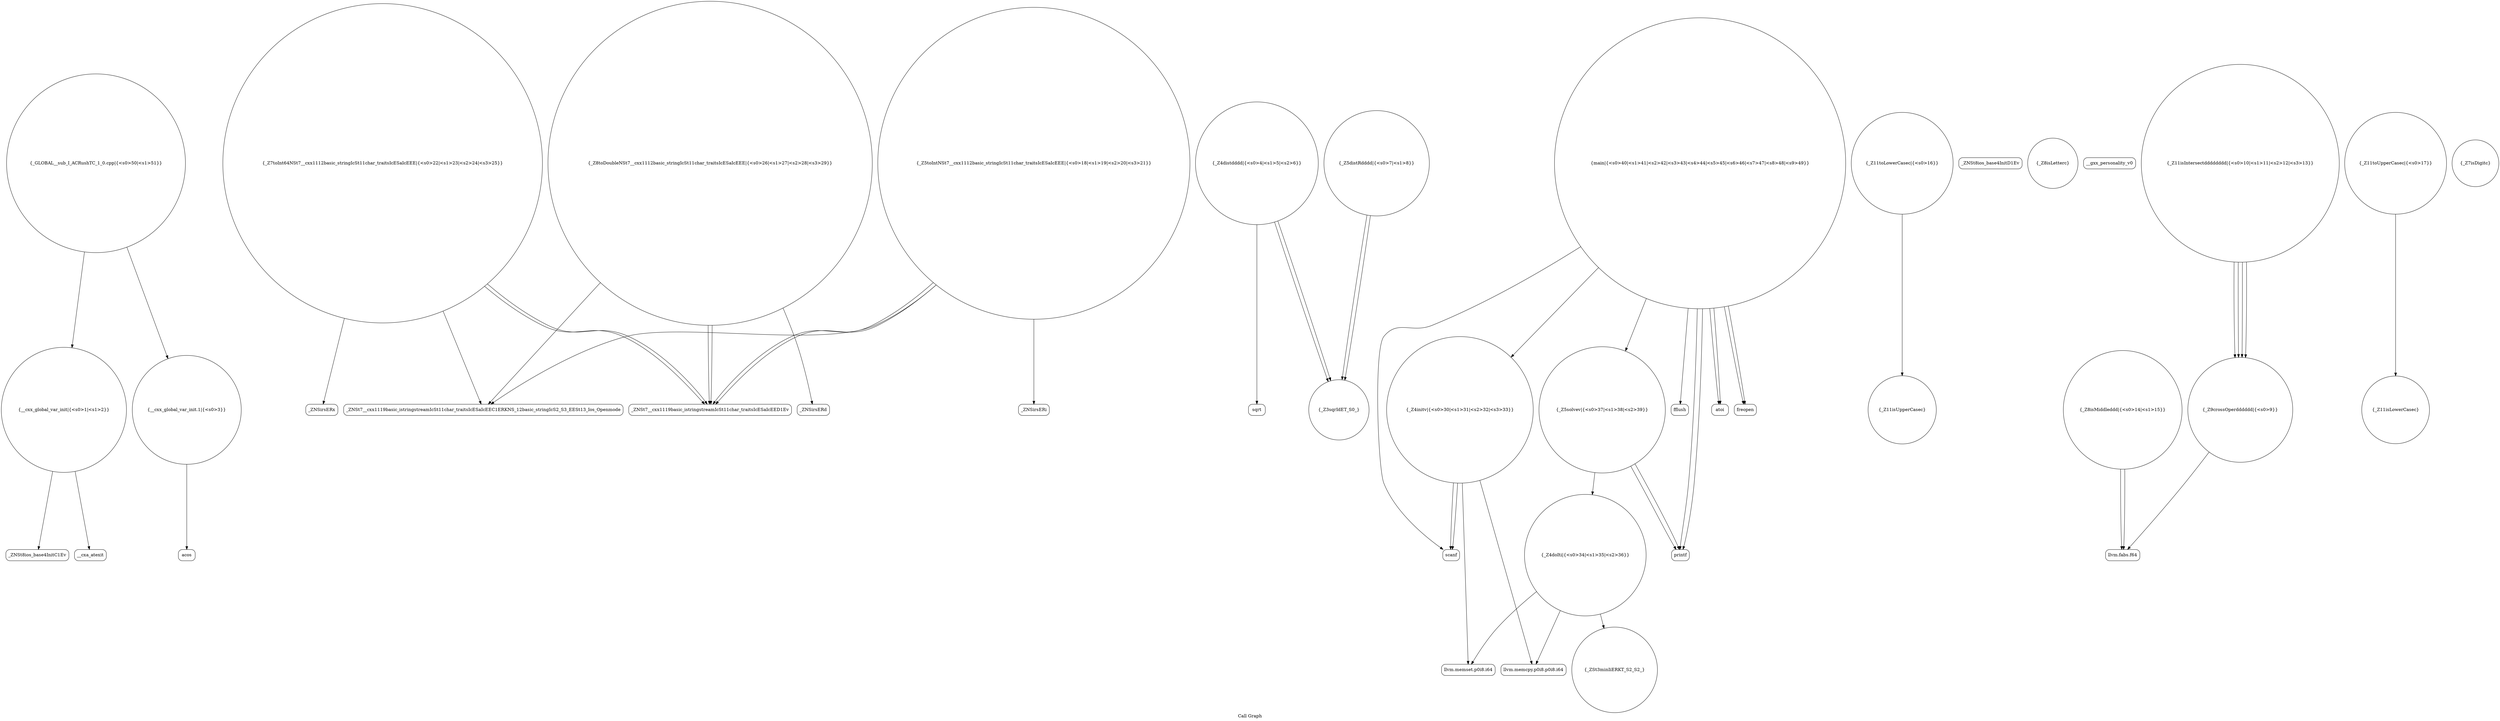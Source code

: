 digraph "Call Graph" {
	label="Call Graph";

	Node0x55645827cbb0 [shape=record,shape=circle,label="{__cxx_global_var_init|{<s0>1|<s1>2}}"];
	Node0x55645827cbb0:s0 -> Node0x55645827cc30[color=black];
	Node0x55645827cbb0:s1 -> Node0x55645835d330[color=black];
	Node0x55645835deb0 [shape=record,shape=Mrecord,label="{_ZNSirsERx}"];
	Node0x55645835d530 [shape=record,shape=Mrecord,label="{sqrt}"];
	Node0x55645835e230 [shape=record,shape=circle,label="{_Z4doIti|{<s0>34|<s1>35|<s2>36}}"];
	Node0x55645835e230:s0 -> Node0x55645835e1b0[color=black];
	Node0x55645835e230:s1 -> Node0x55645835e130[color=black];
	Node0x55645835e230:s2 -> Node0x55645835e2b0[color=black];
	Node0x55645835d8b0 [shape=record,shape=circle,label="{_Z11isUpperCasec}"];
	Node0x55645835e5b0 [shape=record,shape=Mrecord,label="{fflush}"];
	Node0x55645835dc30 [shape=record,shape=Mrecord,label="{_ZNSt7__cxx1119basic_istringstreamIcSt11char_traitsIcESaIcEEC1ERKNS_12basic_stringIcS2_S3_EESt13_Ios_Openmode}"];
	Node0x55645835d2b0 [shape=record,shape=Mrecord,label="{_ZNSt8ios_base4InitD1Ev}"];
	Node0x55645835dfb0 [shape=record,shape=Mrecord,label="{_ZNSirsERd}"];
	Node0x55645835d630 [shape=record,shape=circle,label="{_Z5distRdddd|{<s0>7|<s1>8}}"];
	Node0x55645835d630:s0 -> Node0x55645835d5b0[color=black];
	Node0x55645835d630:s1 -> Node0x55645835d5b0[color=black];
	Node0x55645835e330 [shape=record,shape=circle,label="{_Z5solvev|{<s0>37|<s1>38|<s2>39}}"];
	Node0x55645835e330:s0 -> Node0x55645835e3b0[color=black];
	Node0x55645835e330:s1 -> Node0x55645835e230[color=black];
	Node0x55645835e330:s2 -> Node0x55645835e3b0[color=black];
	Node0x55645835d9b0 [shape=record,shape=circle,label="{_Z8isLetterc}"];
	Node0x55645835dd30 [shape=record,shape=Mrecord,label="{__gxx_personality_v0}"];
	Node0x55645835d3b0 [shape=record,shape=circle,label="{__cxx_global_var_init.1|{<s0>3}}"];
	Node0x55645835d3b0:s0 -> Node0x55645835d430[color=black];
	Node0x55645835e0b0 [shape=record,shape=Mrecord,label="{scanf}"];
	Node0x55645835d730 [shape=record,shape=Mrecord,label="{llvm.fabs.f64}"];
	Node0x55645835e430 [shape=record,shape=circle,label="{main|{<s0>40|<s1>41|<s2>42|<s3>43|<s4>44|<s5>45|<s6>46|<s7>47|<s8>48|<s9>49}}"];
	Node0x55645835e430:s0 -> Node0x55645835e4b0[color=black];
	Node0x55645835e430:s1 -> Node0x55645835e4b0[color=black];
	Node0x55645835e430:s2 -> Node0x55645835e3b0[color=black];
	Node0x55645835e430:s3 -> Node0x55645835e530[color=black];
	Node0x55645835e430:s4 -> Node0x55645835e530[color=black];
	Node0x55645835e430:s5 -> Node0x55645835e0b0[color=black];
	Node0x55645835e430:s6 -> Node0x55645835e030[color=black];
	Node0x55645835e430:s7 -> Node0x55645835e3b0[color=black];
	Node0x55645835e430:s8 -> Node0x55645835e330[color=black];
	Node0x55645835e430:s9 -> Node0x55645835e5b0[color=black];
	Node0x55645835dab0 [shape=record,shape=circle,label="{_Z11toLowerCasec|{<s0>16}}"];
	Node0x55645835dab0:s0 -> Node0x55645835d8b0[color=black];
	Node0x55645835de30 [shape=record,shape=circle,label="{_Z7toInt64NSt7__cxx1112basic_stringIcSt11char_traitsIcESaIcEEE|{<s0>22|<s1>23|<s2>24|<s3>25}}"];
	Node0x55645835de30:s0 -> Node0x55645835dc30[color=black];
	Node0x55645835de30:s1 -> Node0x55645835deb0[color=black];
	Node0x55645835de30:s2 -> Node0x55645835ddb0[color=black];
	Node0x55645835de30:s3 -> Node0x55645835ddb0[color=black];
	Node0x55645835d4b0 [shape=record,shape=circle,label="{_Z4distdddd|{<s0>4|<s1>5|<s2>6}}"];
	Node0x55645835d4b0:s0 -> Node0x55645835d5b0[color=black];
	Node0x55645835d4b0:s1 -> Node0x55645835d5b0[color=black];
	Node0x55645835d4b0:s2 -> Node0x55645835d530[color=black];
	Node0x55645835e1b0 [shape=record,shape=Mrecord,label="{llvm.memcpy.p0i8.p0i8.i64}"];
	Node0x55645835d830 [shape=record,shape=circle,label="{_Z8isMiddleddd|{<s0>14|<s1>15}}"];
	Node0x55645835d830:s0 -> Node0x55645835d730[color=black];
	Node0x55645835d830:s1 -> Node0x55645835d730[color=black];
	Node0x55645835e530 [shape=record,shape=Mrecord,label="{freopen}"];
	Node0x55645835dbb0 [shape=record,shape=circle,label="{_Z5toIntNSt7__cxx1112basic_stringIcSt11char_traitsIcESaIcEEE|{<s0>18|<s1>19|<s2>20|<s3>21}}"];
	Node0x55645835dbb0:s0 -> Node0x55645835dc30[color=black];
	Node0x55645835dbb0:s1 -> Node0x55645835dcb0[color=black];
	Node0x55645835dbb0:s2 -> Node0x55645835ddb0[color=black];
	Node0x55645835dbb0:s3 -> Node0x55645835ddb0[color=black];
	Node0x55645827cc30 [shape=record,shape=Mrecord,label="{_ZNSt8ios_base4InitC1Ev}"];
	Node0x55645835df30 [shape=record,shape=circle,label="{_Z8toDoubleNSt7__cxx1112basic_stringIcSt11char_traitsIcESaIcEEE|{<s0>26|<s1>27|<s2>28|<s3>29}}"];
	Node0x55645835df30:s0 -> Node0x55645835dc30[color=black];
	Node0x55645835df30:s1 -> Node0x55645835dfb0[color=black];
	Node0x55645835df30:s2 -> Node0x55645835ddb0[color=black];
	Node0x55645835df30:s3 -> Node0x55645835ddb0[color=black];
	Node0x55645835d5b0 [shape=record,shape=circle,label="{_Z3sqrIdET_S0_}"];
	Node0x55645835e2b0 [shape=record,shape=circle,label="{_ZSt3minIiERKT_S2_S2_}"];
	Node0x55645835d930 [shape=record,shape=circle,label="{_Z11isLowerCasec}"];
	Node0x55645835e630 [shape=record,shape=circle,label="{_GLOBAL__sub_I_ACRushTC_1_0.cpp|{<s0>50|<s1>51}}"];
	Node0x55645835e630:s0 -> Node0x55645827cbb0[color=black];
	Node0x55645835e630:s1 -> Node0x55645835d3b0[color=black];
	Node0x55645835dcb0 [shape=record,shape=Mrecord,label="{_ZNSirsERi}"];
	Node0x55645835d330 [shape=record,shape=Mrecord,label="{__cxa_atexit}"];
	Node0x55645835e030 [shape=record,shape=circle,label="{_Z4initv|{<s0>30|<s1>31|<s2>32|<s3>33}}"];
	Node0x55645835e030:s0 -> Node0x55645835e0b0[color=black];
	Node0x55645835e030:s1 -> Node0x55645835e0b0[color=black];
	Node0x55645835e030:s2 -> Node0x55645835e130[color=black];
	Node0x55645835e030:s3 -> Node0x55645835e1b0[color=black];
	Node0x55645835d6b0 [shape=record,shape=circle,label="{_Z9crossOperdddddd|{<s0>9}}"];
	Node0x55645835d6b0:s0 -> Node0x55645835d730[color=black];
	Node0x55645835e3b0 [shape=record,shape=Mrecord,label="{printf}"];
	Node0x55645835da30 [shape=record,shape=circle,label="{_Z7isDigitc}"];
	Node0x55645835ddb0 [shape=record,shape=Mrecord,label="{_ZNSt7__cxx1119basic_istringstreamIcSt11char_traitsIcESaIcEED1Ev}"];
	Node0x55645835d430 [shape=record,shape=Mrecord,label="{acos}"];
	Node0x55645835e130 [shape=record,shape=Mrecord,label="{llvm.memset.p0i8.i64}"];
	Node0x55645835d7b0 [shape=record,shape=circle,label="{_Z11isIntersectdddddddd|{<s0>10|<s1>11|<s2>12|<s3>13}}"];
	Node0x55645835d7b0:s0 -> Node0x55645835d6b0[color=black];
	Node0x55645835d7b0:s1 -> Node0x55645835d6b0[color=black];
	Node0x55645835d7b0:s2 -> Node0x55645835d6b0[color=black];
	Node0x55645835d7b0:s3 -> Node0x55645835d6b0[color=black];
	Node0x55645835e4b0 [shape=record,shape=Mrecord,label="{atoi}"];
	Node0x55645835db30 [shape=record,shape=circle,label="{_Z11toUpperCasec|{<s0>17}}"];
	Node0x55645835db30:s0 -> Node0x55645835d930[color=black];
}

